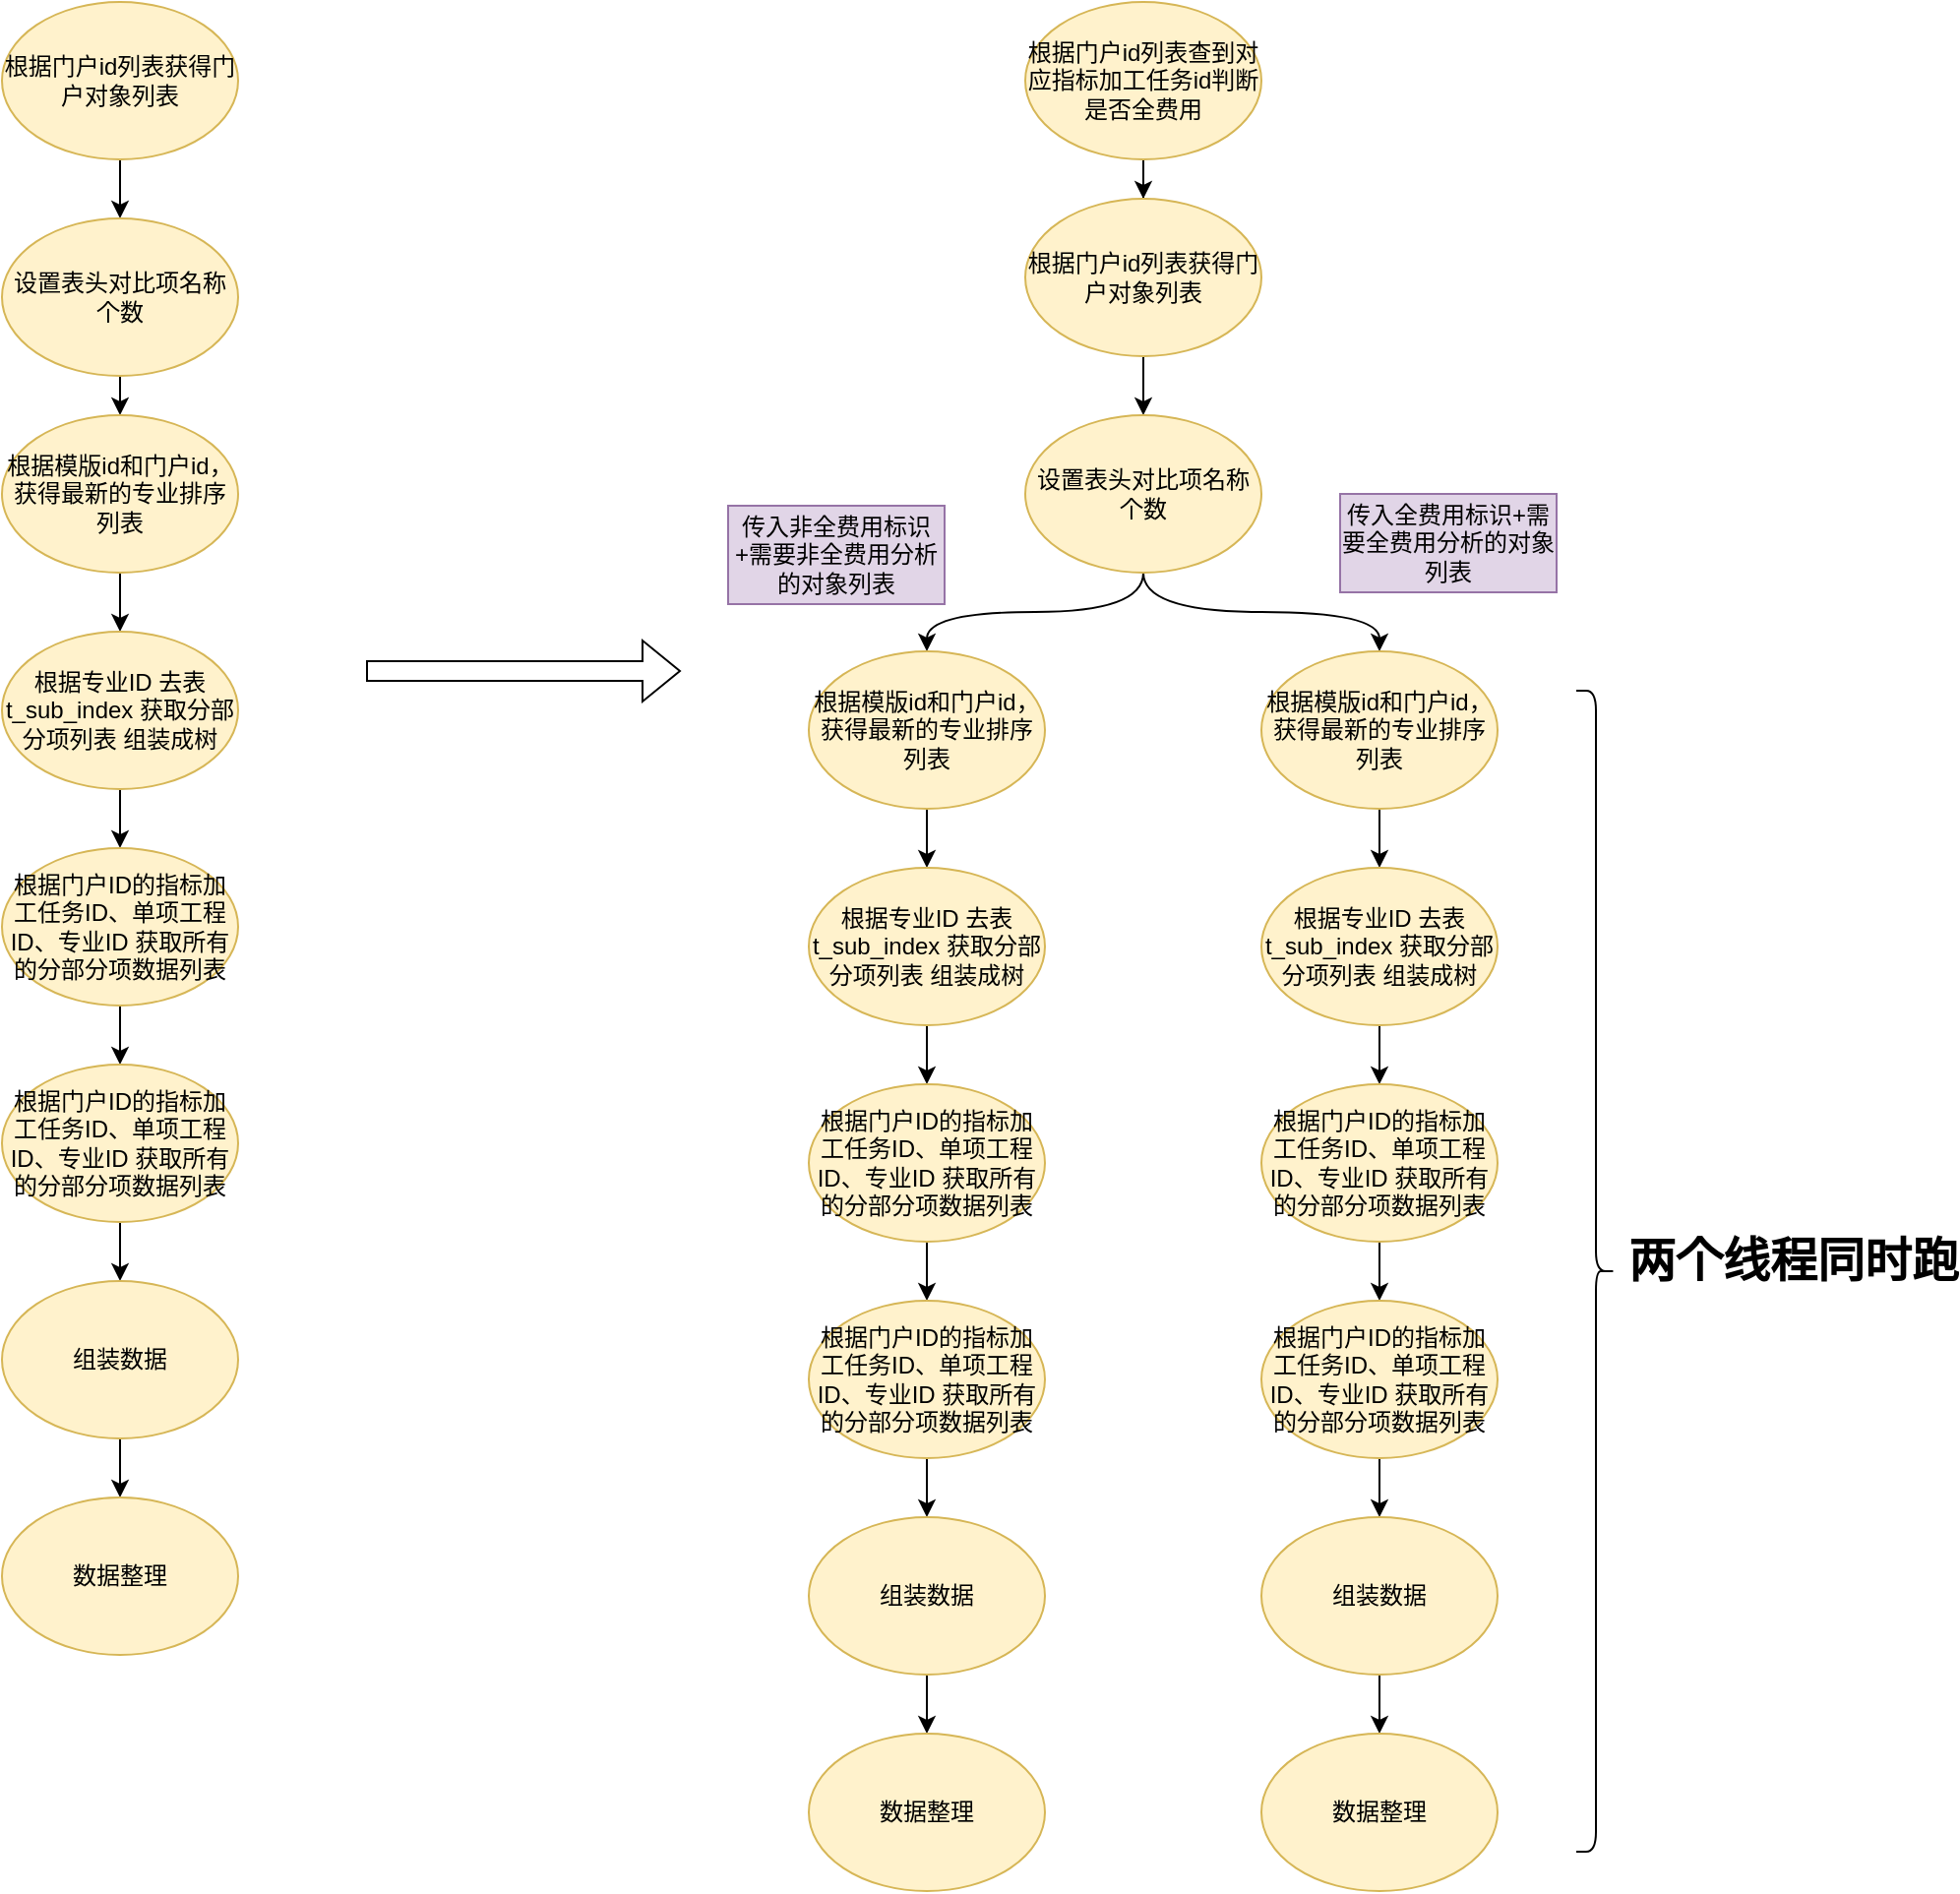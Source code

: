 <mxfile version="21.7.2" type="github">
  <diagram name="第 1 页" id="16k-655BHXCyNk4jlRoW">
    <mxGraphModel dx="1140" dy="764" grid="1" gridSize="10" guides="1" tooltips="1" connect="1" arrows="1" fold="1" page="1" pageScale="1" pageWidth="1169" pageHeight="827" math="0" shadow="0">
      <root>
        <mxCell id="0" />
        <mxCell id="1" parent="0" />
        <mxCell id="nwjvndp7hKTSoQDyt6dj-2" style="edgeStyle=orthogonalEdgeStyle;rounded=1;orthogonalLoop=1;jettySize=auto;html=1;entryX=0.5;entryY=0;entryDx=0;entryDy=0;" edge="1" parent="1" source="nwjvndp7hKTSoQDyt6dj-1" target="nwjvndp7hKTSoQDyt6dj-3">
          <mxGeometry relative="1" as="geometry">
            <mxPoint x="300" y="170" as="targetPoint" />
          </mxGeometry>
        </mxCell>
        <mxCell id="nwjvndp7hKTSoQDyt6dj-1" value="根据门户id列表获得门户对象列表" style="ellipse;whiteSpace=wrap;html=1;rounded=1;fillColor=#fff2cc;strokeColor=#d6b656;" vertex="1" parent="1">
          <mxGeometry x="240" y="30" width="120" height="80" as="geometry" />
        </mxCell>
        <mxCell id="nwjvndp7hKTSoQDyt6dj-4" style="edgeStyle=orthogonalEdgeStyle;rounded=1;orthogonalLoop=1;jettySize=auto;html=1;entryX=0.5;entryY=0;entryDx=0;entryDy=0;" edge="1" parent="1" source="nwjvndp7hKTSoQDyt6dj-3" target="nwjvndp7hKTSoQDyt6dj-5">
          <mxGeometry relative="1" as="geometry">
            <mxPoint x="300" y="310" as="targetPoint" />
          </mxGeometry>
        </mxCell>
        <mxCell id="nwjvndp7hKTSoQDyt6dj-3" value="设置表头对比项名称个数" style="ellipse;whiteSpace=wrap;html=1;rounded=1;fillColor=#fff2cc;strokeColor=#d6b656;" vertex="1" parent="1">
          <mxGeometry x="240" y="140" width="120" height="80" as="geometry" />
        </mxCell>
        <mxCell id="SwWsapXYVksgjuBfi8HX-3" style="edgeStyle=orthogonalEdgeStyle;rounded=1;orthogonalLoop=1;jettySize=auto;html=1;entryX=0.5;entryY=0;entryDx=0;entryDy=0;" edge="1" parent="1" source="nwjvndp7hKTSoQDyt6dj-5" target="SwWsapXYVksgjuBfi8HX-6">
          <mxGeometry relative="1" as="geometry">
            <mxPoint x="300" y="380" as="targetPoint" />
          </mxGeometry>
        </mxCell>
        <mxCell id="nwjvndp7hKTSoQDyt6dj-5" value="根据模版id和门户id，获得最新的专业排序列表" style="ellipse;whiteSpace=wrap;html=1;rounded=1;fillColor=#fff2cc;strokeColor=#d6b656;" vertex="1" parent="1">
          <mxGeometry x="240" y="240" width="120" height="80" as="geometry" />
        </mxCell>
        <mxCell id="SwWsapXYVksgjuBfi8HX-10" style="edgeStyle=orthogonalEdgeStyle;rounded=0;orthogonalLoop=1;jettySize=auto;html=1;" edge="1" parent="1" source="SwWsapXYVksgjuBfi8HX-6" target="SwWsapXYVksgjuBfi8HX-8">
          <mxGeometry relative="1" as="geometry" />
        </mxCell>
        <mxCell id="SwWsapXYVksgjuBfi8HX-6" value="根据专业ID 去表 t_sub_index 获取分部分项列表 组装成树" style="ellipse;whiteSpace=wrap;html=1;rounded=1;fillColor=#fff2cc;strokeColor=#d6b656;" vertex="1" parent="1">
          <mxGeometry x="240" y="350" width="120" height="80" as="geometry" />
        </mxCell>
        <mxCell id="SwWsapXYVksgjuBfi8HX-11" style="edgeStyle=orthogonalEdgeStyle;rounded=0;orthogonalLoop=1;jettySize=auto;html=1;entryX=0.5;entryY=0;entryDx=0;entryDy=0;" edge="1" parent="1" source="SwWsapXYVksgjuBfi8HX-8" target="SwWsapXYVksgjuBfi8HX-12">
          <mxGeometry relative="1" as="geometry">
            <mxPoint x="300" y="570" as="targetPoint" />
          </mxGeometry>
        </mxCell>
        <mxCell id="SwWsapXYVksgjuBfi8HX-8" value="根据门户ID的指标加工任务ID、单项工程ID、专业ID 获取所有的分部分项数据列表" style="ellipse;whiteSpace=wrap;html=1;rounded=1;fillColor=#fff2cc;strokeColor=#d6b656;" vertex="1" parent="1">
          <mxGeometry x="240" y="460" width="120" height="80" as="geometry" />
        </mxCell>
        <mxCell id="SwWsapXYVksgjuBfi8HX-13" style="edgeStyle=orthogonalEdgeStyle;rounded=0;orthogonalLoop=1;jettySize=auto;html=1;entryX=0.5;entryY=0;entryDx=0;entryDy=0;" edge="1" parent="1" source="SwWsapXYVksgjuBfi8HX-12" target="SwWsapXYVksgjuBfi8HX-14">
          <mxGeometry relative="1" as="geometry">
            <mxPoint x="300" y="690" as="targetPoint" />
          </mxGeometry>
        </mxCell>
        <mxCell id="SwWsapXYVksgjuBfi8HX-12" value="根据门户ID的指标加工任务ID、单项工程ID、专业ID 获取所有的分部分项数据列表" style="ellipse;whiteSpace=wrap;html=1;rounded=1;fillColor=#fff2cc;strokeColor=#d6b656;" vertex="1" parent="1">
          <mxGeometry x="240" y="570" width="120" height="80" as="geometry" />
        </mxCell>
        <mxCell id="SwWsapXYVksgjuBfi8HX-15" style="edgeStyle=orthogonalEdgeStyle;rounded=0;orthogonalLoop=1;jettySize=auto;html=1;entryX=0.5;entryY=0;entryDx=0;entryDy=0;" edge="1" parent="1" source="SwWsapXYVksgjuBfi8HX-14" target="SwWsapXYVksgjuBfi8HX-16">
          <mxGeometry relative="1" as="geometry">
            <mxPoint x="300" y="790" as="targetPoint" />
          </mxGeometry>
        </mxCell>
        <mxCell id="SwWsapXYVksgjuBfi8HX-14" value="组装数据" style="ellipse;whiteSpace=wrap;html=1;rounded=1;fillColor=#fff2cc;strokeColor=#d6b656;" vertex="1" parent="1">
          <mxGeometry x="240" y="680" width="120" height="80" as="geometry" />
        </mxCell>
        <mxCell id="SwWsapXYVksgjuBfi8HX-16" value="数据整理" style="ellipse;whiteSpace=wrap;html=1;rounded=1;fillColor=#fff2cc;strokeColor=#d6b656;" vertex="1" parent="1">
          <mxGeometry x="240" y="790" width="120" height="80" as="geometry" />
        </mxCell>
        <mxCell id="SwWsapXYVksgjuBfi8HX-17" value="" style="shape=flexArrow;endArrow=classic;html=1;rounded=0;" edge="1" parent="1">
          <mxGeometry width="50" height="50" relative="1" as="geometry">
            <mxPoint x="425" y="370" as="sourcePoint" />
            <mxPoint x="585" y="370" as="targetPoint" />
          </mxGeometry>
        </mxCell>
        <mxCell id="SwWsapXYVksgjuBfi8HX-26" style="edgeStyle=orthogonalEdgeStyle;rounded=0;orthogonalLoop=1;jettySize=auto;html=1;entryX=0.5;entryY=0;entryDx=0;entryDy=0;" edge="1" parent="1" source="SwWsapXYVksgjuBfi8HX-19" target="SwWsapXYVksgjuBfi8HX-23">
          <mxGeometry relative="1" as="geometry" />
        </mxCell>
        <mxCell id="SwWsapXYVksgjuBfi8HX-19" value="根据门户id列表查到对应指标加工任务id判断是否全费用" style="ellipse;whiteSpace=wrap;html=1;rounded=1;fillColor=#fff2cc;strokeColor=#d6b656;" vertex="1" parent="1">
          <mxGeometry x="760" y="30" width="120" height="80" as="geometry" />
        </mxCell>
        <mxCell id="SwWsapXYVksgjuBfi8HX-22" style="edgeStyle=orthogonalEdgeStyle;rounded=1;orthogonalLoop=1;jettySize=auto;html=1;entryX=0.5;entryY=0;entryDx=0;entryDy=0;" edge="1" parent="1" source="SwWsapXYVksgjuBfi8HX-23" target="SwWsapXYVksgjuBfi8HX-25">
          <mxGeometry relative="1" as="geometry">
            <mxPoint x="820" y="270" as="targetPoint" />
          </mxGeometry>
        </mxCell>
        <mxCell id="SwWsapXYVksgjuBfi8HX-23" value="根据门户id列表获得门户对象列表" style="ellipse;whiteSpace=wrap;html=1;rounded=1;fillColor=#fff2cc;strokeColor=#d6b656;" vertex="1" parent="1">
          <mxGeometry x="760" y="130" width="120" height="80" as="geometry" />
        </mxCell>
        <mxCell id="SwWsapXYVksgjuBfi8HX-50" style="edgeStyle=orthogonalEdgeStyle;orthogonalLoop=1;jettySize=auto;html=1;entryX=0.5;entryY=0;entryDx=0;entryDy=0;curved=1;" edge="1" parent="1" source="SwWsapXYVksgjuBfi8HX-25" target="SwWsapXYVksgjuBfi8HX-39">
          <mxGeometry relative="1" as="geometry" />
        </mxCell>
        <mxCell id="SwWsapXYVksgjuBfi8HX-51" style="edgeStyle=orthogonalEdgeStyle;orthogonalLoop=1;jettySize=auto;html=1;entryX=0.5;entryY=0;entryDx=0;entryDy=0;curved=1;" edge="1" parent="1" source="SwWsapXYVksgjuBfi8HX-25" target="SwWsapXYVksgjuBfi8HX-28">
          <mxGeometry relative="1" as="geometry" />
        </mxCell>
        <mxCell id="SwWsapXYVksgjuBfi8HX-25" value="设置表头对比项名称个数" style="ellipse;whiteSpace=wrap;html=1;rounded=1;fillColor=#fff2cc;strokeColor=#d6b656;" vertex="1" parent="1">
          <mxGeometry x="760" y="240" width="120" height="80" as="geometry" />
        </mxCell>
        <mxCell id="SwWsapXYVksgjuBfi8HX-27" style="edgeStyle=orthogonalEdgeStyle;rounded=1;orthogonalLoop=1;jettySize=auto;html=1;entryX=0.5;entryY=0;entryDx=0;entryDy=0;" edge="1" parent="1" source="SwWsapXYVksgjuBfi8HX-28" target="SwWsapXYVksgjuBfi8HX-30">
          <mxGeometry relative="1" as="geometry">
            <mxPoint x="940" y="500" as="targetPoint" />
          </mxGeometry>
        </mxCell>
        <mxCell id="SwWsapXYVksgjuBfi8HX-28" value="根据模版id和门户id，获得最新的专业排序列表" style="ellipse;whiteSpace=wrap;html=1;rounded=1;fillColor=#fff2cc;strokeColor=#d6b656;" vertex="1" parent="1">
          <mxGeometry x="880" y="360" width="120" height="80" as="geometry" />
        </mxCell>
        <mxCell id="SwWsapXYVksgjuBfi8HX-29" style="edgeStyle=orthogonalEdgeStyle;rounded=0;orthogonalLoop=1;jettySize=auto;html=1;" edge="1" parent="1" source="SwWsapXYVksgjuBfi8HX-30" target="SwWsapXYVksgjuBfi8HX-32">
          <mxGeometry relative="1" as="geometry" />
        </mxCell>
        <mxCell id="SwWsapXYVksgjuBfi8HX-30" value="根据专业ID 去表 t_sub_index 获取分部分项列表 组装成树" style="ellipse;whiteSpace=wrap;html=1;rounded=1;fillColor=#fff2cc;strokeColor=#d6b656;" vertex="1" parent="1">
          <mxGeometry x="880" y="470" width="120" height="80" as="geometry" />
        </mxCell>
        <mxCell id="SwWsapXYVksgjuBfi8HX-31" style="edgeStyle=orthogonalEdgeStyle;rounded=0;orthogonalLoop=1;jettySize=auto;html=1;entryX=0.5;entryY=0;entryDx=0;entryDy=0;" edge="1" parent="1" source="SwWsapXYVksgjuBfi8HX-32" target="SwWsapXYVksgjuBfi8HX-34">
          <mxGeometry relative="1" as="geometry">
            <mxPoint x="940" y="690" as="targetPoint" />
          </mxGeometry>
        </mxCell>
        <mxCell id="SwWsapXYVksgjuBfi8HX-32" value="根据门户ID的指标加工任务ID、单项工程ID、专业ID 获取所有的分部分项数据列表" style="ellipse;whiteSpace=wrap;html=1;rounded=1;fillColor=#fff2cc;strokeColor=#d6b656;" vertex="1" parent="1">
          <mxGeometry x="880" y="580" width="120" height="80" as="geometry" />
        </mxCell>
        <mxCell id="SwWsapXYVksgjuBfi8HX-33" style="edgeStyle=orthogonalEdgeStyle;rounded=0;orthogonalLoop=1;jettySize=auto;html=1;entryX=0.5;entryY=0;entryDx=0;entryDy=0;" edge="1" parent="1" source="SwWsapXYVksgjuBfi8HX-34" target="SwWsapXYVksgjuBfi8HX-36">
          <mxGeometry relative="1" as="geometry">
            <mxPoint x="940" y="810" as="targetPoint" />
          </mxGeometry>
        </mxCell>
        <mxCell id="SwWsapXYVksgjuBfi8HX-34" value="根据门户ID的指标加工任务ID、单项工程ID、专业ID 获取所有的分部分项数据列表" style="ellipse;whiteSpace=wrap;html=1;rounded=1;fillColor=#fff2cc;strokeColor=#d6b656;" vertex="1" parent="1">
          <mxGeometry x="880" y="690" width="120" height="80" as="geometry" />
        </mxCell>
        <mxCell id="SwWsapXYVksgjuBfi8HX-35" style="edgeStyle=orthogonalEdgeStyle;rounded=0;orthogonalLoop=1;jettySize=auto;html=1;entryX=0.5;entryY=0;entryDx=0;entryDy=0;" edge="1" parent="1" source="SwWsapXYVksgjuBfi8HX-36" target="SwWsapXYVksgjuBfi8HX-37">
          <mxGeometry relative="1" as="geometry">
            <mxPoint x="940" y="910" as="targetPoint" />
          </mxGeometry>
        </mxCell>
        <mxCell id="SwWsapXYVksgjuBfi8HX-36" value="组装数据" style="ellipse;whiteSpace=wrap;html=1;rounded=1;fillColor=#fff2cc;strokeColor=#d6b656;" vertex="1" parent="1">
          <mxGeometry x="880" y="800" width="120" height="80" as="geometry" />
        </mxCell>
        <mxCell id="SwWsapXYVksgjuBfi8HX-37" value="数据整理" style="ellipse;whiteSpace=wrap;html=1;rounded=1;fillColor=#fff2cc;strokeColor=#d6b656;" vertex="1" parent="1">
          <mxGeometry x="880" y="910" width="120" height="80" as="geometry" />
        </mxCell>
        <mxCell id="SwWsapXYVksgjuBfi8HX-38" style="edgeStyle=orthogonalEdgeStyle;rounded=1;orthogonalLoop=1;jettySize=auto;html=1;entryX=0.5;entryY=0;entryDx=0;entryDy=0;" edge="1" parent="1" source="SwWsapXYVksgjuBfi8HX-39" target="SwWsapXYVksgjuBfi8HX-41">
          <mxGeometry relative="1" as="geometry">
            <mxPoint x="710" y="500" as="targetPoint" />
          </mxGeometry>
        </mxCell>
        <mxCell id="SwWsapXYVksgjuBfi8HX-39" value="根据模版id和门户id，获得最新的专业排序列表" style="ellipse;whiteSpace=wrap;html=1;rounded=1;fillColor=#fff2cc;strokeColor=#d6b656;" vertex="1" parent="1">
          <mxGeometry x="650" y="360" width="120" height="80" as="geometry" />
        </mxCell>
        <mxCell id="SwWsapXYVksgjuBfi8HX-40" style="edgeStyle=orthogonalEdgeStyle;rounded=0;orthogonalLoop=1;jettySize=auto;html=1;" edge="1" parent="1" source="SwWsapXYVksgjuBfi8HX-41" target="SwWsapXYVksgjuBfi8HX-43">
          <mxGeometry relative="1" as="geometry" />
        </mxCell>
        <mxCell id="SwWsapXYVksgjuBfi8HX-41" value="根据专业ID 去表 t_sub_index 获取分部分项列表 组装成树" style="ellipse;whiteSpace=wrap;html=1;rounded=1;fillColor=#fff2cc;strokeColor=#d6b656;" vertex="1" parent="1">
          <mxGeometry x="650" y="470" width="120" height="80" as="geometry" />
        </mxCell>
        <mxCell id="SwWsapXYVksgjuBfi8HX-42" style="edgeStyle=orthogonalEdgeStyle;rounded=0;orthogonalLoop=1;jettySize=auto;html=1;entryX=0.5;entryY=0;entryDx=0;entryDy=0;" edge="1" parent="1" source="SwWsapXYVksgjuBfi8HX-43" target="SwWsapXYVksgjuBfi8HX-45">
          <mxGeometry relative="1" as="geometry">
            <mxPoint x="710" y="690" as="targetPoint" />
          </mxGeometry>
        </mxCell>
        <mxCell id="SwWsapXYVksgjuBfi8HX-43" value="根据门户ID的指标加工任务ID、单项工程ID、专业ID 获取所有的分部分项数据列表" style="ellipse;whiteSpace=wrap;html=1;rounded=1;fillColor=#fff2cc;strokeColor=#d6b656;" vertex="1" parent="1">
          <mxGeometry x="650" y="580" width="120" height="80" as="geometry" />
        </mxCell>
        <mxCell id="SwWsapXYVksgjuBfi8HX-44" style="edgeStyle=orthogonalEdgeStyle;rounded=0;orthogonalLoop=1;jettySize=auto;html=1;entryX=0.5;entryY=0;entryDx=0;entryDy=0;" edge="1" parent="1" source="SwWsapXYVksgjuBfi8HX-45" target="SwWsapXYVksgjuBfi8HX-47">
          <mxGeometry relative="1" as="geometry">
            <mxPoint x="710" y="810" as="targetPoint" />
          </mxGeometry>
        </mxCell>
        <mxCell id="SwWsapXYVksgjuBfi8HX-45" value="根据门户ID的指标加工任务ID、单项工程ID、专业ID 获取所有的分部分项数据列表" style="ellipse;whiteSpace=wrap;html=1;rounded=1;fillColor=#fff2cc;strokeColor=#d6b656;" vertex="1" parent="1">
          <mxGeometry x="650" y="690" width="120" height="80" as="geometry" />
        </mxCell>
        <mxCell id="SwWsapXYVksgjuBfi8HX-46" style="edgeStyle=orthogonalEdgeStyle;rounded=0;orthogonalLoop=1;jettySize=auto;html=1;entryX=0.5;entryY=0;entryDx=0;entryDy=0;" edge="1" parent="1" source="SwWsapXYVksgjuBfi8HX-47" target="SwWsapXYVksgjuBfi8HX-48">
          <mxGeometry relative="1" as="geometry">
            <mxPoint x="710" y="910" as="targetPoint" />
          </mxGeometry>
        </mxCell>
        <mxCell id="SwWsapXYVksgjuBfi8HX-47" value="组装数据" style="ellipse;whiteSpace=wrap;html=1;rounded=1;fillColor=#fff2cc;strokeColor=#d6b656;" vertex="1" parent="1">
          <mxGeometry x="650" y="800" width="120" height="80" as="geometry" />
        </mxCell>
        <mxCell id="SwWsapXYVksgjuBfi8HX-48" value="数据整理" style="ellipse;whiteSpace=wrap;html=1;rounded=1;fillColor=#fff2cc;strokeColor=#d6b656;" vertex="1" parent="1">
          <mxGeometry x="650" y="910" width="120" height="80" as="geometry" />
        </mxCell>
        <mxCell id="SwWsapXYVksgjuBfi8HX-52" value="" style="shape=curlyBracket;whiteSpace=wrap;html=1;rounded=1;flipH=1;labelPosition=right;verticalLabelPosition=middle;align=left;verticalAlign=middle;" vertex="1" parent="1">
          <mxGeometry x="1040" y="380" width="20" height="590" as="geometry" />
        </mxCell>
        <mxCell id="SwWsapXYVksgjuBfi8HX-53" value="两个线程同时跑" style="text;strokeColor=none;fillColor=none;html=1;fontSize=24;fontStyle=1;verticalAlign=middle;align=center;" vertex="1" parent="1">
          <mxGeometry x="1100" y="650" width="100" height="40" as="geometry" />
        </mxCell>
        <mxCell id="SwWsapXYVksgjuBfi8HX-55" value="传入非全费用标识+需要非全费用分析的对象列表" style="rounded=0;whiteSpace=wrap;html=1;fillColor=#e1d5e7;strokeColor=#9673a6;" vertex="1" parent="1">
          <mxGeometry x="609" y="286" width="110" height="50" as="geometry" />
        </mxCell>
        <mxCell id="SwWsapXYVksgjuBfi8HX-56" value="传入全费用标识+需要全费用分析的对象列表" style="rounded=0;whiteSpace=wrap;html=1;fillColor=#e1d5e7;strokeColor=#9673a6;" vertex="1" parent="1">
          <mxGeometry x="920" y="280" width="110" height="50" as="geometry" />
        </mxCell>
      </root>
    </mxGraphModel>
  </diagram>
</mxfile>
